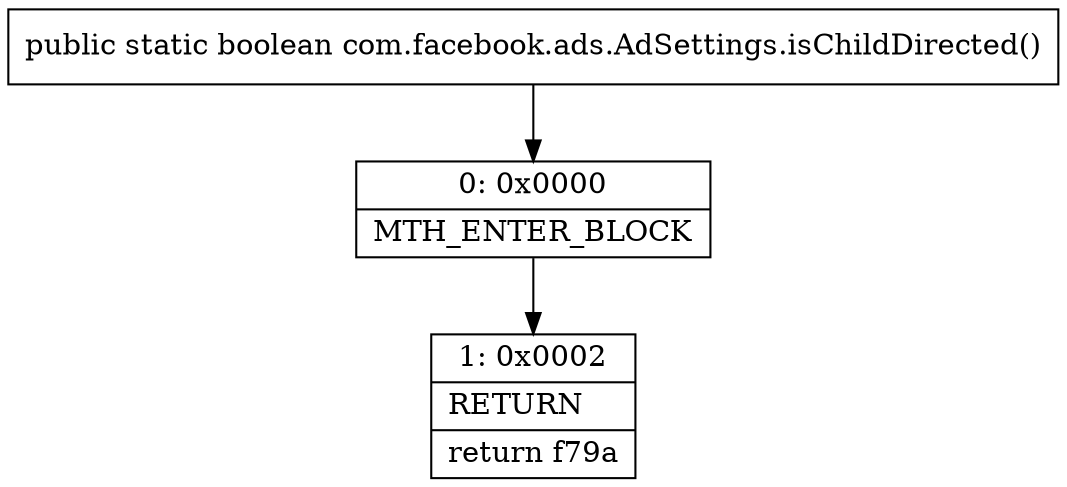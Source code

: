 digraph "CFG forcom.facebook.ads.AdSettings.isChildDirected()Z" {
Node_0 [shape=record,label="{0\:\ 0x0000|MTH_ENTER_BLOCK\l}"];
Node_1 [shape=record,label="{1\:\ 0x0002|RETURN\l|return f79a\l}"];
MethodNode[shape=record,label="{public static boolean com.facebook.ads.AdSettings.isChildDirected() }"];
MethodNode -> Node_0;
Node_0 -> Node_1;
}

